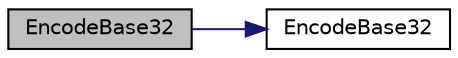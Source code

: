 digraph "EncodeBase32"
{
  edge [fontname="Helvetica",fontsize="10",labelfontname="Helvetica",labelfontsize="10"];
  node [fontname="Helvetica",fontsize="10",shape=record];
  rankdir="LR";
  Node71 [label="EncodeBase32",height=0.2,width=0.4,color="black", fillcolor="grey75", style="filled", fontcolor="black"];
  Node71 -> Node72 [color="midnightblue",fontsize="10",style="solid",fontname="Helvetica"];
  Node72 [label="EncodeBase32",height=0.2,width=0.4,color="black", fillcolor="white", style="filled",URL="$util_8cpp.html#a71aa75e646de8a10971f887bc71d9a75"];
}

